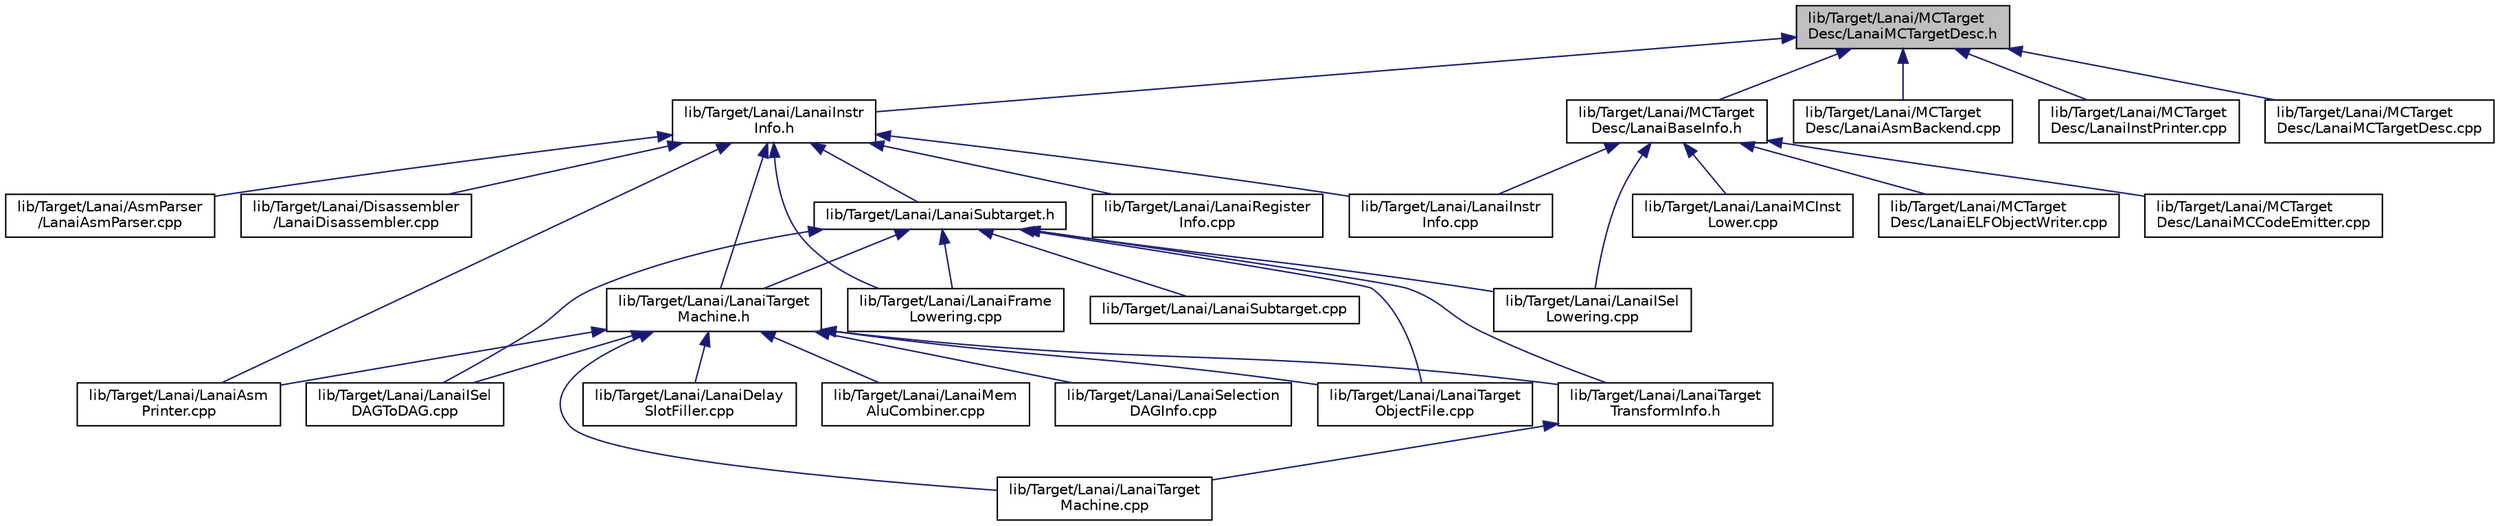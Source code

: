 digraph "lib/Target/Lanai/MCTargetDesc/LanaiMCTargetDesc.h"
{
 // LATEX_PDF_SIZE
  bgcolor="transparent";
  edge [fontname="Helvetica",fontsize="10",labelfontname="Helvetica",labelfontsize="10"];
  node [fontname="Helvetica",fontsize="10",shape="box"];
  Node1 [label="lib/Target/Lanai/MCTarget\lDesc/LanaiMCTargetDesc.h",height=0.2,width=0.4,color="black", fillcolor="grey75", style="filled", fontcolor="black",tooltip=" "];
  Node1 -> Node2 [dir="back",color="midnightblue",fontsize="10",style="solid",fontname="Helvetica"];
  Node2 [label="lib/Target/Lanai/LanaiInstr\lInfo.h",height=0.2,width=0.4,color="black",URL="$LanaiInstrInfo_8h.html",tooltip=" "];
  Node2 -> Node3 [dir="back",color="midnightblue",fontsize="10",style="solid",fontname="Helvetica"];
  Node3 [label="lib/Target/Lanai/AsmParser\l/LanaiAsmParser.cpp",height=0.2,width=0.4,color="black",URL="$LanaiAsmParser_8cpp.html",tooltip=" "];
  Node2 -> Node4 [dir="back",color="midnightblue",fontsize="10",style="solid",fontname="Helvetica"];
  Node4 [label="lib/Target/Lanai/Disassembler\l/LanaiDisassembler.cpp",height=0.2,width=0.4,color="black",URL="$LanaiDisassembler_8cpp.html",tooltip=" "];
  Node2 -> Node5 [dir="back",color="midnightblue",fontsize="10",style="solid",fontname="Helvetica"];
  Node5 [label="lib/Target/Lanai/LanaiAsm\lPrinter.cpp",height=0.2,width=0.4,color="black",URL="$LanaiAsmPrinter_8cpp.html",tooltip=" "];
  Node2 -> Node6 [dir="back",color="midnightblue",fontsize="10",style="solid",fontname="Helvetica"];
  Node6 [label="lib/Target/Lanai/LanaiFrame\lLowering.cpp",height=0.2,width=0.4,color="black",URL="$LanaiFrameLowering_8cpp.html",tooltip=" "];
  Node2 -> Node7 [dir="back",color="midnightblue",fontsize="10",style="solid",fontname="Helvetica"];
  Node7 [label="lib/Target/Lanai/LanaiInstr\lInfo.cpp",height=0.2,width=0.4,color="black",URL="$LanaiInstrInfo_8cpp.html",tooltip=" "];
  Node2 -> Node8 [dir="back",color="midnightblue",fontsize="10",style="solid",fontname="Helvetica"];
  Node8 [label="lib/Target/Lanai/LanaiRegister\lInfo.cpp",height=0.2,width=0.4,color="black",URL="$LanaiRegisterInfo_8cpp.html",tooltip=" "];
  Node2 -> Node9 [dir="back",color="midnightblue",fontsize="10",style="solid",fontname="Helvetica"];
  Node9 [label="lib/Target/Lanai/LanaiSubtarget.h",height=0.2,width=0.4,color="black",URL="$LanaiSubtarget_8h.html",tooltip=" "];
  Node9 -> Node6 [dir="back",color="midnightblue",fontsize="10",style="solid",fontname="Helvetica"];
  Node9 -> Node10 [dir="back",color="midnightblue",fontsize="10",style="solid",fontname="Helvetica"];
  Node10 [label="lib/Target/Lanai/LanaiISel\lDAGToDAG.cpp",height=0.2,width=0.4,color="black",URL="$LanaiISelDAGToDAG_8cpp.html",tooltip=" "];
  Node9 -> Node11 [dir="back",color="midnightblue",fontsize="10",style="solid",fontname="Helvetica"];
  Node11 [label="lib/Target/Lanai/LanaiISel\lLowering.cpp",height=0.2,width=0.4,color="black",URL="$LanaiISelLowering_8cpp.html",tooltip=" "];
  Node9 -> Node12 [dir="back",color="midnightblue",fontsize="10",style="solid",fontname="Helvetica"];
  Node12 [label="lib/Target/Lanai/LanaiSubtarget.cpp",height=0.2,width=0.4,color="black",URL="$LanaiSubtarget_8cpp.html",tooltip=" "];
  Node9 -> Node13 [dir="back",color="midnightblue",fontsize="10",style="solid",fontname="Helvetica"];
  Node13 [label="lib/Target/Lanai/LanaiTarget\lMachine.h",height=0.2,width=0.4,color="black",URL="$LanaiTargetMachine_8h.html",tooltip=" "];
  Node13 -> Node5 [dir="back",color="midnightblue",fontsize="10",style="solid",fontname="Helvetica"];
  Node13 -> Node14 [dir="back",color="midnightblue",fontsize="10",style="solid",fontname="Helvetica"];
  Node14 [label="lib/Target/Lanai/LanaiDelay\lSlotFiller.cpp",height=0.2,width=0.4,color="black",URL="$LanaiDelaySlotFiller_8cpp.html",tooltip=" "];
  Node13 -> Node10 [dir="back",color="midnightblue",fontsize="10",style="solid",fontname="Helvetica"];
  Node13 -> Node15 [dir="back",color="midnightblue",fontsize="10",style="solid",fontname="Helvetica"];
  Node15 [label="lib/Target/Lanai/LanaiMem\lAluCombiner.cpp",height=0.2,width=0.4,color="black",URL="$LanaiMemAluCombiner_8cpp.html",tooltip=" "];
  Node13 -> Node16 [dir="back",color="midnightblue",fontsize="10",style="solid",fontname="Helvetica"];
  Node16 [label="lib/Target/Lanai/LanaiSelection\lDAGInfo.cpp",height=0.2,width=0.4,color="black",URL="$LanaiSelectionDAGInfo_8cpp.html",tooltip=" "];
  Node13 -> Node17 [dir="back",color="midnightblue",fontsize="10",style="solid",fontname="Helvetica"];
  Node17 [label="lib/Target/Lanai/LanaiTarget\lMachine.cpp",height=0.2,width=0.4,color="black",URL="$LanaiTargetMachine_8cpp.html",tooltip=" "];
  Node13 -> Node18 [dir="back",color="midnightblue",fontsize="10",style="solid",fontname="Helvetica"];
  Node18 [label="lib/Target/Lanai/LanaiTarget\lObjectFile.cpp",height=0.2,width=0.4,color="black",URL="$LanaiTargetObjectFile_8cpp.html",tooltip=" "];
  Node13 -> Node19 [dir="back",color="midnightblue",fontsize="10",style="solid",fontname="Helvetica"];
  Node19 [label="lib/Target/Lanai/LanaiTarget\lTransformInfo.h",height=0.2,width=0.4,color="black",URL="$LanaiTargetTransformInfo_8h.html",tooltip=" "];
  Node19 -> Node17 [dir="back",color="midnightblue",fontsize="10",style="solid",fontname="Helvetica"];
  Node9 -> Node18 [dir="back",color="midnightblue",fontsize="10",style="solid",fontname="Helvetica"];
  Node9 -> Node19 [dir="back",color="midnightblue",fontsize="10",style="solid",fontname="Helvetica"];
  Node2 -> Node13 [dir="back",color="midnightblue",fontsize="10",style="solid",fontname="Helvetica"];
  Node1 -> Node20 [dir="back",color="midnightblue",fontsize="10",style="solid",fontname="Helvetica"];
  Node20 [label="lib/Target/Lanai/MCTarget\lDesc/LanaiAsmBackend.cpp",height=0.2,width=0.4,color="black",URL="$LanaiAsmBackend_8cpp.html",tooltip=" "];
  Node1 -> Node21 [dir="back",color="midnightblue",fontsize="10",style="solid",fontname="Helvetica"];
  Node21 [label="lib/Target/Lanai/MCTarget\lDesc/LanaiBaseInfo.h",height=0.2,width=0.4,color="black",URL="$LanaiBaseInfo_8h.html",tooltip=" "];
  Node21 -> Node11 [dir="back",color="midnightblue",fontsize="10",style="solid",fontname="Helvetica"];
  Node21 -> Node7 [dir="back",color="midnightblue",fontsize="10",style="solid",fontname="Helvetica"];
  Node21 -> Node22 [dir="back",color="midnightblue",fontsize="10",style="solid",fontname="Helvetica"];
  Node22 [label="lib/Target/Lanai/LanaiMCInst\lLower.cpp",height=0.2,width=0.4,color="black",URL="$LanaiMCInstLower_8cpp.html",tooltip=" "];
  Node21 -> Node23 [dir="back",color="midnightblue",fontsize="10",style="solid",fontname="Helvetica"];
  Node23 [label="lib/Target/Lanai/MCTarget\lDesc/LanaiELFObjectWriter.cpp",height=0.2,width=0.4,color="black",URL="$LanaiELFObjectWriter_8cpp.html",tooltip=" "];
  Node21 -> Node24 [dir="back",color="midnightblue",fontsize="10",style="solid",fontname="Helvetica"];
  Node24 [label="lib/Target/Lanai/MCTarget\lDesc/LanaiMCCodeEmitter.cpp",height=0.2,width=0.4,color="black",URL="$LanaiMCCodeEmitter_8cpp.html",tooltip=" "];
  Node1 -> Node25 [dir="back",color="midnightblue",fontsize="10",style="solid",fontname="Helvetica"];
  Node25 [label="lib/Target/Lanai/MCTarget\lDesc/LanaiInstPrinter.cpp",height=0.2,width=0.4,color="black",URL="$LanaiInstPrinter_8cpp.html",tooltip=" "];
  Node1 -> Node26 [dir="back",color="midnightblue",fontsize="10",style="solid",fontname="Helvetica"];
  Node26 [label="lib/Target/Lanai/MCTarget\lDesc/LanaiMCTargetDesc.cpp",height=0.2,width=0.4,color="black",URL="$LanaiMCTargetDesc_8cpp.html",tooltip=" "];
}
